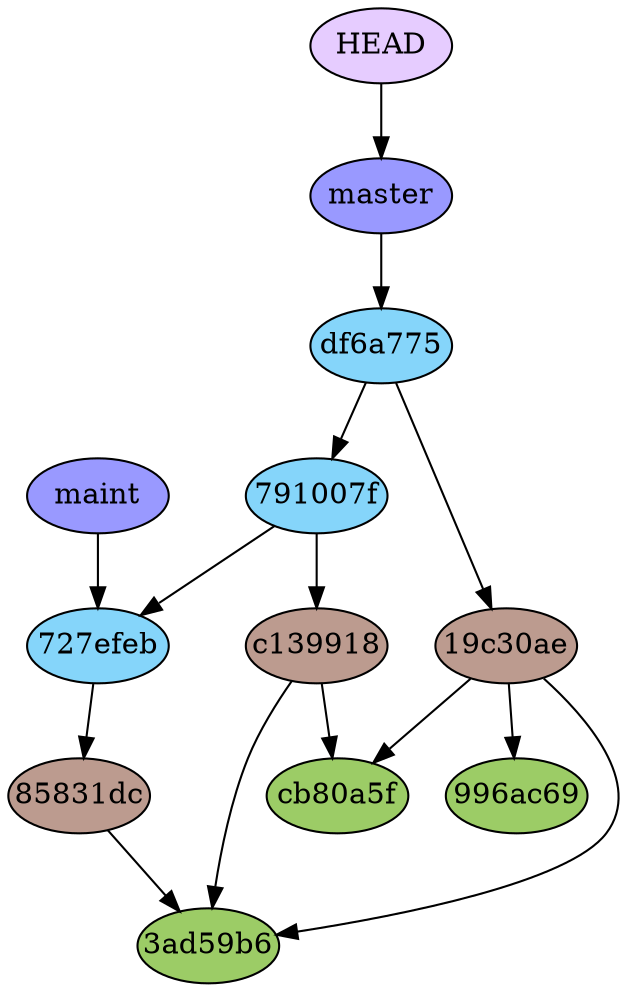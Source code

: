 digraph auto {
	graph [bgcolor=transparent]
	node [fixedsize=true style=filled width=0.95]
	"3ad59b658aaaf5e5984475e366889fb5d7840766" [label="3ad59b6" fillcolor="#9ccc66"]
	"996ac69a69b98b728f9f876bc6645089c9f5c000" [label="996ac69" fillcolor="#9ccc66"]
	cb80a5f9954e47cec2bc3f6af44f3e0d43ebcff6 [label=cb80a5f fillcolor="#9ccc66"]
	"19c30ae04da31f1b537d4fca610610da8f399c00" [label="19c30ae" fillcolor="#bc9b8f"]
	"19c30ae04da31f1b537d4fca610610da8f399c00" -> "3ad59b658aaaf5e5984475e366889fb5d7840766"
	"19c30ae04da31f1b537d4fca610610da8f399c00" -> cb80a5f9954e47cec2bc3f6af44f3e0d43ebcff6
	"19c30ae04da31f1b537d4fca610610da8f399c00" -> "996ac69a69b98b728f9f876bc6645089c9f5c000"
	"85831dc57269764375f1f21b06f302c2ec11f429" [label="85831dc" fillcolor="#bc9b8f"]
	"85831dc57269764375f1f21b06f302c2ec11f429" -> "3ad59b658aaaf5e5984475e366889fb5d7840766"
	c1399182a4090e0d849f25a2fb922c9506c5f868 [label=c139918 fillcolor="#bc9b8f"]
	c1399182a4090e0d849f25a2fb922c9506c5f868 -> "3ad59b658aaaf5e5984475e366889fb5d7840766"
	c1399182a4090e0d849f25a2fb922c9506c5f868 -> cb80a5f9954e47cec2bc3f6af44f3e0d43ebcff6
	"727efeb2ab1264fcb4f883a9687e7ca22f250ccf" [label="727efeb" fillcolor="#85d5fa"]
	"727efeb2ab1264fcb4f883a9687e7ca22f250ccf" -> "85831dc57269764375f1f21b06f302c2ec11f429"
	"791007f9c29088631d6742a3e19c3e67384312e3" [label="791007f" fillcolor="#85d5fa"]
	"791007f9c29088631d6742a3e19c3e67384312e3" -> c1399182a4090e0d849f25a2fb922c9506c5f868
	"791007f9c29088631d6742a3e19c3e67384312e3" -> "727efeb2ab1264fcb4f883a9687e7ca22f250ccf"
	df6a775fb988a3dba5bbad5eb2f30008325123af [label=df6a775 fillcolor="#85d5fa"]
	df6a775fb988a3dba5bbad5eb2f30008325123af -> "19c30ae04da31f1b537d4fca610610da8f399c00"
	df6a775fb988a3dba5bbad5eb2f30008325123af -> "791007f9c29088631d6742a3e19c3e67384312e3"
	maint [label=maint fillcolor="#9999ff"]
	maint -> "727efeb2ab1264fcb4f883a9687e7ca22f250ccf"
	master [label=master fillcolor="#9999ff"]
	master -> df6a775fb988a3dba5bbad5eb2f30008325123af
	HEAD [label=HEAD fillcolor="#e6ccff"]
	HEAD -> master
}
